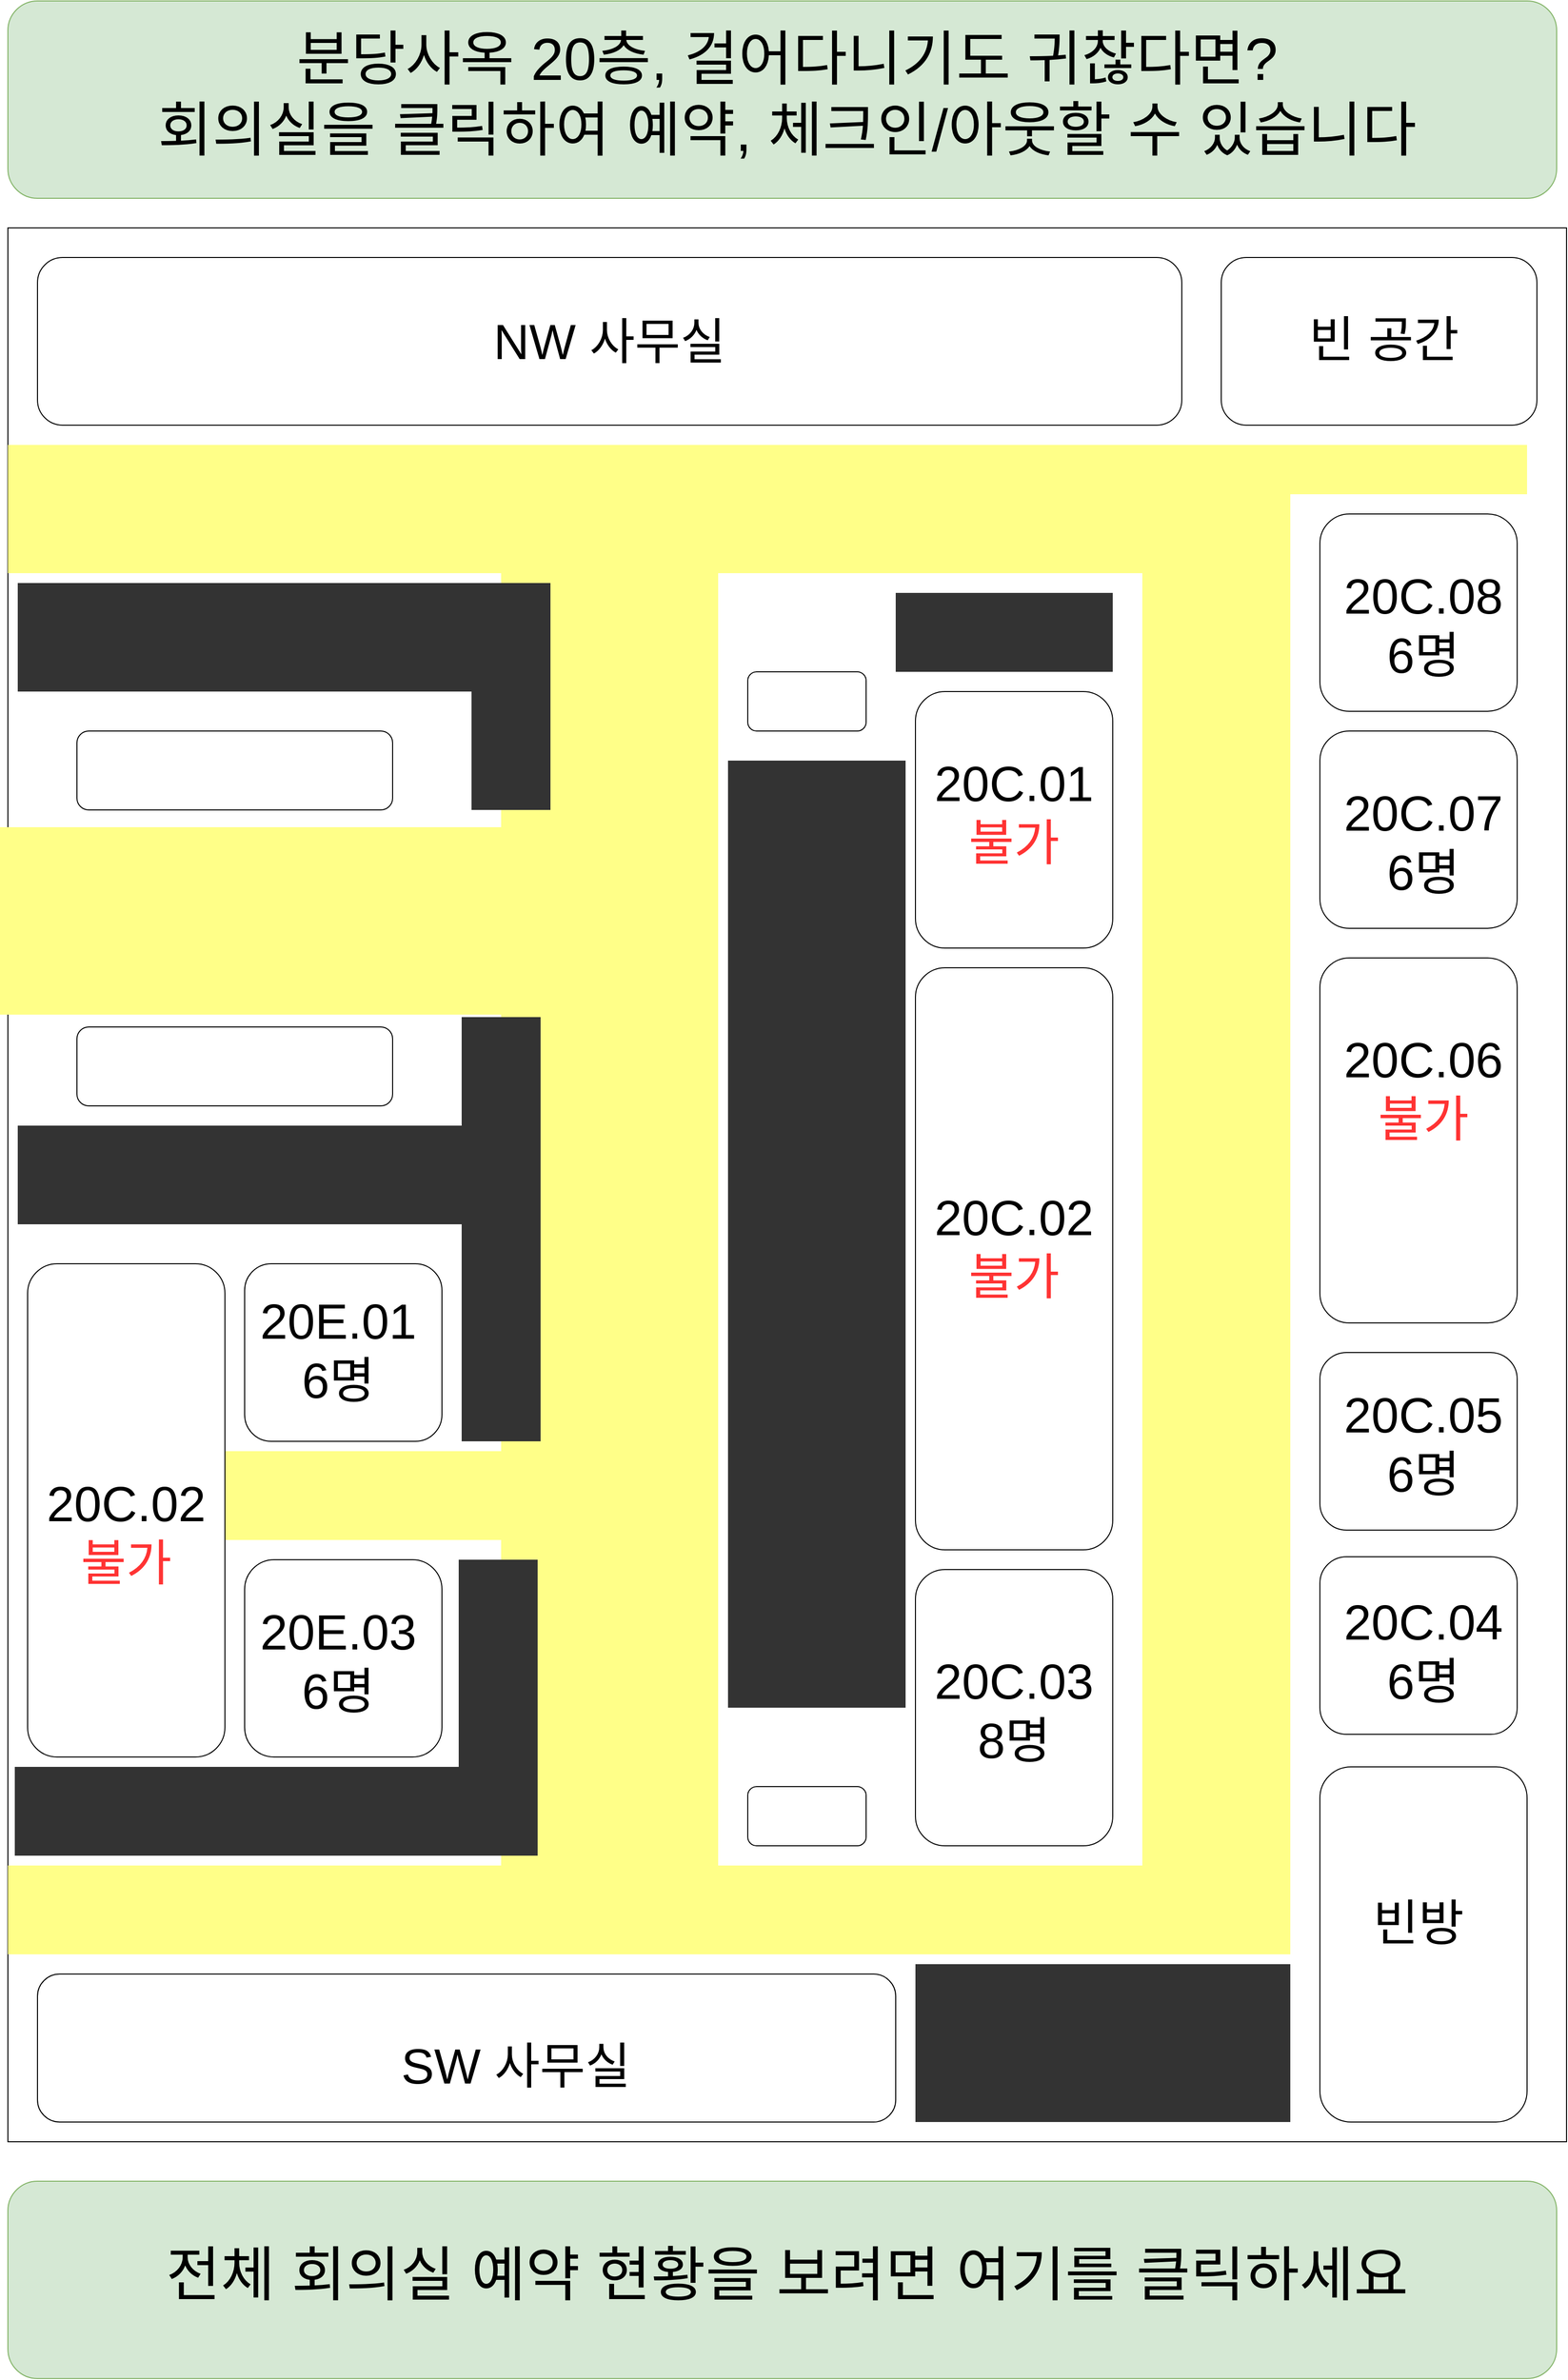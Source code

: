 <mxfile version="13.8.6" type="github">
  <diagram id="YJc4ZtxMsPvknrAtSHdE" name="Page-1">
    <mxGraphModel dx="5267" dy="3687" grid="1" gridSize="10" guides="1" tooltips="1" connect="1" arrows="1" fold="1" page="1" pageScale="1" pageWidth="250" pageHeight="500" math="0" shadow="0">
      <root>
        <mxCell id="0" />
        <mxCell id="1" style="" parent="0" />
        <mxCell id="uCFn8Vz9B8gnMrjZVYG_-15" value="" style="group" vertex="1" connectable="0" parent="1">
          <mxGeometry x="-668" y="-980" width="1588" height="2410" as="geometry" />
        </mxCell>
        <mxCell id="uCFn8Vz9B8gnMrjZVYG_-12" value="" style="rounded=1;whiteSpace=wrap;html=1;fillColor=#d5e8d4;strokeColor=#82b366;" vertex="1" parent="uCFn8Vz9B8gnMrjZVYG_-15">
          <mxGeometry x="8" width="1570" height="200" as="geometry" />
        </mxCell>
        <mxCell id="uCFn8Vz9B8gnMrjZVYG_-11" value="&lt;font style=&quot;font-size: 60px&quot;&gt;분당사옥 20층, 걸어다니기도 귀찮다면?&lt;br&gt;회의실을 클릭하여 예약, 체크인/아웃할 수 있습니다&lt;br&gt;&lt;/font&gt;" style="text;html=1;strokeColor=none;fillColor=none;align=center;verticalAlign=middle;whiteSpace=wrap;rounded=0;" vertex="1" parent="uCFn8Vz9B8gnMrjZVYG_-15">
          <mxGeometry x="18" width="1560" height="190" as="geometry" />
        </mxCell>
        <mxCell id="4CMgBj91cVDcOPhmYYKw-94" value="" style="group;movable=0;resizable=0;rotatable=0;editable=0;deletable=0;cloneable=0;allowArrows=0;" parent="uCFn8Vz9B8gnMrjZVYG_-15" vertex="1" connectable="0">
          <mxGeometry y="190" width="1588" height="1940" as="geometry" />
        </mxCell>
        <mxCell id="4CMgBj91cVDcOPhmYYKw-31" value="" style="rounded=0;whiteSpace=wrap;html=1;resizable=0;rotatable=0;editable=0;deletable=0;cloneable=0;allowArrows=0;" parent="4CMgBj91cVDcOPhmYYKw-94" vertex="1">
          <mxGeometry x="8" y="40" width="1580" height="1940" as="geometry" />
        </mxCell>
        <mxCell id="4CMgBj91cVDcOPhmYYKw-36" value="" style="rounded=0;whiteSpace=wrap;html=1;fillColor=#ffff88;strokeColor=none;resizable=0;rotatable=0;editable=0;deletable=0;cloneable=0;allowArrows=0;" parent="4CMgBj91cVDcOPhmYYKw-94" vertex="1">
          <mxGeometry y="647.5" width="720" height="190" as="geometry" />
        </mxCell>
        <mxCell id="4CMgBj91cVDcOPhmYYKw-3" value="" style="rounded=1;whiteSpace=wrap;html=1;resizable=0;rotatable=0;editable=0;deletable=0;cloneable=0;allowArrows=0;" parent="4CMgBj91cVDcOPhmYYKw-94" vertex="1">
          <mxGeometry x="38" y="1810" width="870" height="150" as="geometry" />
        </mxCell>
        <mxCell id="4CMgBj91cVDcOPhmYYKw-4" value="&lt;font style=&quot;font-size: 50px&quot;&gt;SW 사무실&lt;/font&gt;" style="text;html=1;strokeColor=none;fillColor=none;align=center;verticalAlign=middle;whiteSpace=wrap;rounded=0;resizable=0;rotatable=0;editable=0;deletable=0;cloneable=0;allowArrows=0;" parent="4CMgBj91cVDcOPhmYYKw-94" vertex="1">
          <mxGeometry x="343" y="1860" width="360" height="85" as="geometry" />
        </mxCell>
        <mxCell id="4CMgBj91cVDcOPhmYYKw-8" value="" style="rounded=1;whiteSpace=wrap;html=1;resizable=0;rotatable=0;editable=0;deletable=0;cloneable=0;allowArrows=0;" parent="4CMgBj91cVDcOPhmYYKw-94" vertex="1">
          <mxGeometry x="758" y="1620" width="120" height="60" as="geometry" />
        </mxCell>
        <mxCell id="4CMgBj91cVDcOPhmYYKw-9" value="" style="rounded=1;whiteSpace=wrap;html=1;resizable=0;rotatable=0;editable=0;deletable=0;cloneable=0;allowArrows=0;" parent="4CMgBj91cVDcOPhmYYKw-94" vertex="1">
          <mxGeometry x="928" y="1400" width="200" height="280" as="geometry" />
        </mxCell>
        <mxCell id="4CMgBj91cVDcOPhmYYKw-11" value="" style="rounded=1;whiteSpace=wrap;html=1;resizable=0;rotatable=0;editable=0;deletable=0;cloneable=0;allowArrows=0;" parent="4CMgBj91cVDcOPhmYYKw-94" vertex="1">
          <mxGeometry x="928" y="790" width="200" height="590" as="geometry" />
        </mxCell>
        <mxCell id="4CMgBj91cVDcOPhmYYKw-17" value="" style="rounded=1;whiteSpace=wrap;html=1;resizable=0;rotatable=0;editable=0;deletable=0;cloneable=0;allowArrows=0;" parent="4CMgBj91cVDcOPhmYYKw-94" vertex="1">
          <mxGeometry x="1338" y="1180" width="200" height="180" as="geometry" />
        </mxCell>
        <mxCell id="4CMgBj91cVDcOPhmYYKw-18" value="" style="rounded=1;whiteSpace=wrap;html=1;resizable=0;rotatable=0;editable=0;deletable=0;cloneable=0;allowArrows=0;" parent="4CMgBj91cVDcOPhmYYKw-94" vertex="1">
          <mxGeometry x="1338" y="780" width="200" height="370" as="geometry" />
        </mxCell>
        <mxCell id="4CMgBj91cVDcOPhmYYKw-19" value="" style="rounded=1;whiteSpace=wrap;html=1;resizable=0;rotatable=0;editable=0;deletable=0;cloneable=0;allowArrows=0;" parent="4CMgBj91cVDcOPhmYYKw-94" vertex="1">
          <mxGeometry x="928" y="510" width="200" height="260" as="geometry" />
        </mxCell>
        <mxCell id="4CMgBj91cVDcOPhmYYKw-21" value="" style="rounded=1;whiteSpace=wrap;html=1;resizable=0;rotatable=0;editable=0;deletable=0;cloneable=0;allowArrows=0;" parent="4CMgBj91cVDcOPhmYYKw-94" vertex="1">
          <mxGeometry x="1338" y="330" width="200" height="200" as="geometry" />
        </mxCell>
        <mxCell id="4CMgBj91cVDcOPhmYYKw-22" value="" style="shape=image;verticalLabelPosition=bottom;labelBackgroundColor=#ffffff;verticalAlign=top;aspect=fixed;imageAspect=0;image=https://images-na.ssl-images-amazon.com/images/I/71Y-4B4b40L._AC_SL1500_.jpg;resizable=0;rotatable=0;editable=0;deletable=0;cloneable=0;allowArrows=0;" parent="4CMgBj91cVDcOPhmYYKw-94" vertex="1">
          <mxGeometry x="779.5" y="1560" width="77" height="110" as="geometry" />
        </mxCell>
        <mxCell id="4CMgBj91cVDcOPhmYYKw-30" value="" style="rounded=0;whiteSpace=wrap;html=1;fillColor=#ffff88;strokeColor=none;resizable=0;rotatable=0;editable=0;deletable=0;cloneable=0;allowArrows=0;" parent="4CMgBj91cVDcOPhmYYKw-94" vertex="1">
          <mxGeometry x="8" y="1700" width="1250" height="90" as="geometry" />
        </mxCell>
        <mxCell id="4CMgBj91cVDcOPhmYYKw-32" value="" style="rounded=1;whiteSpace=wrap;html=1;resizable=0;rotatable=0;editable=0;deletable=0;cloneable=0;allowArrows=0;" parent="4CMgBj91cVDcOPhmYYKw-94" vertex="1">
          <mxGeometry x="78" y="850" width="320" height="80" as="geometry" />
        </mxCell>
        <mxCell id="4CMgBj91cVDcOPhmYYKw-33" value="" style="rounded=1;whiteSpace=wrap;html=1;resizable=0;rotatable=0;editable=0;deletable=0;cloneable=0;allowArrows=0;" parent="4CMgBj91cVDcOPhmYYKw-94" vertex="1">
          <mxGeometry x="78" y="550" width="320" height="80" as="geometry" />
        </mxCell>
        <mxCell id="4CMgBj91cVDcOPhmYYKw-35" value="" style="shape=image;verticalLabelPosition=bottom;labelBackgroundColor=#ffffff;verticalAlign=top;aspect=fixed;imageAspect=0;image=https://st2.depositphotos.com/6025596/9459/v/450/depositphotos_94590862-stock-illustration-elevator-icon-lift-symbol.jpg;resizable=0;rotatable=0;editable=0;deletable=0;cloneable=0;allowArrows=0;" parent="4CMgBj91cVDcOPhmYYKw-94" vertex="1">
          <mxGeometry x="158" y="720" width="180" height="180" as="geometry" />
        </mxCell>
        <mxCell id="4CMgBj91cVDcOPhmYYKw-38" value="" style="rounded=0;whiteSpace=wrap;html=1;fillColor=#ffff88;strokeColor=none;resizable=0;rotatable=0;editable=0;deletable=0;cloneable=0;allowArrows=0;" parent="4CMgBj91cVDcOPhmYYKw-94" vertex="1">
          <mxGeometry x="508" y="930" width="220" height="770" as="geometry" />
        </mxCell>
        <mxCell id="4CMgBj91cVDcOPhmYYKw-39" value="" style="rounded=0;whiteSpace=wrap;html=1;fillColor=#ffff88;strokeColor=none;resizable=0;rotatable=0;editable=0;deletable=0;cloneable=0;allowArrows=0;" parent="4CMgBj91cVDcOPhmYYKw-94" vertex="1">
          <mxGeometry x="208" y="1280" width="330" height="90" as="geometry" />
        </mxCell>
        <mxCell id="4CMgBj91cVDcOPhmYYKw-40" value="" style="rounded=1;whiteSpace=wrap;html=1;resizable=0;rotatable=0;editable=0;deletable=0;cloneable=0;allowArrows=0;" parent="4CMgBj91cVDcOPhmYYKw-94" vertex="1">
          <mxGeometry x="38" y="70" width="1160" height="170" as="geometry" />
        </mxCell>
        <mxCell id="4CMgBj91cVDcOPhmYYKw-41" value="&lt;font style=&quot;font-size: 50px&quot;&gt;NW 사무실&lt;/font&gt;" style="text;html=1;strokeColor=none;fillColor=none;align=center;verticalAlign=middle;whiteSpace=wrap;rounded=0;resizable=0;rotatable=0;editable=0;deletable=0;cloneable=0;allowArrows=0;" parent="4CMgBj91cVDcOPhmYYKw-94" vertex="1">
          <mxGeometry x="438" y="112.5" width="360" height="85" as="geometry" />
        </mxCell>
        <mxCell id="4CMgBj91cVDcOPhmYYKw-42" value="" style="rounded=0;whiteSpace=wrap;html=1;fillColor=#ffff88;strokeColor=none;resizable=0;rotatable=0;editable=0;deletable=0;cloneable=0;allowArrows=0;" parent="4CMgBj91cVDcOPhmYYKw-94" vertex="1">
          <mxGeometry x="508" y="350" width="220" height="770" as="geometry" />
        </mxCell>
        <mxCell id="4CMgBj91cVDcOPhmYYKw-43" value="" style="rounded=0;whiteSpace=wrap;html=1;fillColor=#ffff88;strokeColor=none;resizable=0;rotatable=0;editable=0;deletable=0;cloneable=0;allowArrows=0;" parent="4CMgBj91cVDcOPhmYYKw-94" vertex="1">
          <mxGeometry x="8" y="260" width="1220" height="130" as="geometry" />
        </mxCell>
        <mxCell id="4CMgBj91cVDcOPhmYYKw-45" value="" style="rounded=0;whiteSpace=wrap;html=1;fillColor=#ffff88;strokeColor=none;resizable=0;rotatable=0;editable=0;deletable=0;cloneable=0;allowArrows=0;" parent="4CMgBj91cVDcOPhmYYKw-94" vertex="1">
          <mxGeometry x="1158" y="260" width="150" height="1530" as="geometry" />
        </mxCell>
        <mxCell id="4CMgBj91cVDcOPhmYYKw-46" value="" style="rounded=1;whiteSpace=wrap;html=1;resizable=0;rotatable=0;editable=0;deletable=0;cloneable=0;allowArrows=0;" parent="4CMgBj91cVDcOPhmYYKw-94" vertex="1">
          <mxGeometry x="1338" y="1600" width="210" height="360" as="geometry" />
        </mxCell>
        <mxCell id="4CMgBj91cVDcOPhmYYKw-47" value="&lt;span style=&quot;font-size: 50px&quot;&gt;빈방&lt;/span&gt;" style="text;html=1;strokeColor=none;fillColor=none;align=center;verticalAlign=middle;whiteSpace=wrap;rounded=0;resizable=0;rotatable=0;editable=0;deletable=0;cloneable=0;allowArrows=0;" parent="4CMgBj91cVDcOPhmYYKw-94" vertex="1">
          <mxGeometry x="1333" y="1715" width="210" height="85" as="geometry" />
        </mxCell>
        <mxCell id="4CMgBj91cVDcOPhmYYKw-49" value="" style="rounded=1;whiteSpace=wrap;html=1;resizable=0;rotatable=0;editable=0;deletable=0;cloneable=0;allowArrows=0;" parent="4CMgBj91cVDcOPhmYYKw-94" vertex="1">
          <mxGeometry x="1338" y="550" width="200" height="200" as="geometry" />
        </mxCell>
        <mxCell id="4CMgBj91cVDcOPhmYYKw-51" value="" style="rounded=1;whiteSpace=wrap;html=1;resizable=0;rotatable=0;editable=0;deletable=0;cloneable=0;allowArrows=0;" parent="4CMgBj91cVDcOPhmYYKw-94" vertex="1">
          <mxGeometry x="1338" y="1387" width="200" height="180" as="geometry" />
        </mxCell>
        <mxCell id="4CMgBj91cVDcOPhmYYKw-52" value="" style="rounded=0;whiteSpace=wrap;html=1;fontColor=#ffffff;fillColor=#333333;strokeColor=none;resizable=0;rotatable=0;editable=0;deletable=0;cloneable=0;allowArrows=0;" parent="4CMgBj91cVDcOPhmYYKw-94" vertex="1">
          <mxGeometry x="738" y="580" width="180" height="960" as="geometry" />
        </mxCell>
        <mxCell id="4CMgBj91cVDcOPhmYYKw-53" value="" style="rounded=0;whiteSpace=wrap;html=1;fontColor=#ffffff;fillColor=#333333;strokeColor=none;resizable=0;rotatable=0;editable=0;deletable=0;cloneable=0;allowArrows=0;" parent="4CMgBj91cVDcOPhmYYKw-94" vertex="1">
          <mxGeometry x="908" y="410" width="220" height="80" as="geometry" />
        </mxCell>
        <mxCell id="4CMgBj91cVDcOPhmYYKw-54" value="" style="rounded=0;whiteSpace=wrap;html=1;fontColor=#ffffff;fillColor=#333333;strokeColor=none;resizable=0;rotatable=0;editable=0;deletable=0;cloneable=0;allowArrows=0;" parent="4CMgBj91cVDcOPhmYYKw-94" vertex="1">
          <mxGeometry x="928" y="1800" width="380" height="160" as="geometry" />
        </mxCell>
        <mxCell id="4CMgBj91cVDcOPhmYYKw-55" value="" style="rounded=0;whiteSpace=wrap;html=1;fontColor=#ffffff;fillColor=#333333;strokeColor=none;resizable=0;rotatable=0;editable=0;deletable=0;cloneable=0;allowArrows=0;" parent="4CMgBj91cVDcOPhmYYKw-94" vertex="1">
          <mxGeometry x="15" y="1600" width="530" height="90" as="geometry" />
        </mxCell>
        <mxCell id="4CMgBj91cVDcOPhmYYKw-56" value="" style="rounded=0;whiteSpace=wrap;html=1;fontColor=#ffffff;fillColor=#333333;strokeColor=none;resizable=0;rotatable=0;editable=0;deletable=0;cloneable=0;allowArrows=0;" parent="4CMgBj91cVDcOPhmYYKw-94" vertex="1">
          <mxGeometry x="18" y="950" width="530" height="100" as="geometry" />
        </mxCell>
        <mxCell id="4CMgBj91cVDcOPhmYYKw-58" value="" style="rounded=0;whiteSpace=wrap;html=1;fontColor=#ffffff;fillColor=#333333;strokeColor=none;resizable=0;rotatable=0;editable=0;deletable=0;cloneable=0;allowArrows=0;" parent="4CMgBj91cVDcOPhmYYKw-94" vertex="1">
          <mxGeometry x="478" y="510" width="80" height="120" as="geometry" />
        </mxCell>
        <mxCell id="4CMgBj91cVDcOPhmYYKw-59" value="" style="rounded=0;whiteSpace=wrap;html=1;fontColor=#ffffff;fillColor=#333333;strokeColor=none;resizable=0;rotatable=0;editable=0;deletable=0;cloneable=0;allowArrows=0;" parent="4CMgBj91cVDcOPhmYYKw-94" vertex="1">
          <mxGeometry x="468" y="840" width="80" height="120" as="geometry" />
        </mxCell>
        <mxCell id="4CMgBj91cVDcOPhmYYKw-60" value="" style="rounded=0;whiteSpace=wrap;html=1;fontColor=#ffffff;fillColor=#333333;strokeColor=none;resizable=0;rotatable=0;editable=0;deletable=0;cloneable=0;allowArrows=0;" parent="4CMgBj91cVDcOPhmYYKw-94" vertex="1">
          <mxGeometry x="468" y="1040" width="80" height="230" as="geometry" />
        </mxCell>
        <mxCell id="4CMgBj91cVDcOPhmYYKw-61" value="" style="rounded=0;whiteSpace=wrap;html=1;fontColor=#ffffff;fillColor=#333333;strokeColor=none;resizable=0;rotatable=0;editable=0;deletable=0;cloneable=0;allowArrows=0;" parent="4CMgBj91cVDcOPhmYYKw-94" vertex="1">
          <mxGeometry x="465" y="1390" width="80" height="220" as="geometry" />
        </mxCell>
        <UserObject label="&lt;span style=&quot;font-size: 50px&quot;&gt;20C.04&lt;br&gt;6명&lt;br&gt;&lt;/span&gt;" link="https://mkate.kt.com/mKate/etc/EtcController/deepLink.do?menuId=MN20200828090328390&amp;dtlLoc=desturl%3D%2Fqr%2FqrInfo.do%3Fcode%3DR020504" id="4CMgBj91cVDcOPhmYYKw-62">
          <mxCell style="text;html=1;strokeColor=none;fillColor=none;align=center;verticalAlign=middle;whiteSpace=wrap;rounded=0;resizable=0;rotatable=0;editable=0;deletable=0;cloneable=0;allowArrows=0;" parent="4CMgBj91cVDcOPhmYYKw-94" vertex="1">
            <mxGeometry x="1338" y="1440" width="210" height="85" as="geometry" />
          </mxCell>
        </UserObject>
        <UserObject label="&lt;span style=&quot;font-size: 50px&quot;&gt;20C.03&lt;br&gt;8명&lt;br&gt;&lt;/span&gt;" link="https://mkate.kt.com/mKate/etc/EtcController/deepLink.do?menuId=MN20200828090328390&amp;dtlLoc=desturl%3D%2Fqr%2FqrInfo.do%3Fcode%3DR020503" id="4CMgBj91cVDcOPhmYYKw-63">
          <mxCell style="text;html=1;strokeColor=none;fillColor=none;align=center;verticalAlign=middle;whiteSpace=wrap;rounded=0;resizable=0;rotatable=0;editable=0;deletable=0;cloneable=0;allowArrows=0;" parent="4CMgBj91cVDcOPhmYYKw-94" vertex="1">
            <mxGeometry x="923" y="1500" width="210" height="85" as="geometry" />
          </mxCell>
        </UserObject>
        <mxCell id="4CMgBj91cVDcOPhmYYKw-68" value="&lt;span style=&quot;font-size: 50px&quot;&gt;20C.02&lt;br&gt;&lt;font color=&quot;#ff3333&quot;&gt;불가&lt;/font&gt;&lt;br&gt;&lt;/span&gt;" style="text;html=1;strokeColor=none;fillColor=none;align=center;verticalAlign=middle;whiteSpace=wrap;rounded=0;resizable=0;rotatable=0;editable=0;deletable=0;cloneable=0;allowArrows=0;" parent="4CMgBj91cVDcOPhmYYKw-94" vertex="1">
          <mxGeometry x="923" y="1030" width="210" height="85" as="geometry" />
        </mxCell>
        <mxCell id="4CMgBj91cVDcOPhmYYKw-69" value="&lt;span style=&quot;font-size: 50px&quot;&gt;20C.01&lt;br&gt;&lt;font color=&quot;#ff3333&quot;&gt;불가&lt;/font&gt;&lt;br&gt;&lt;/span&gt;" style="text;html=1;strokeColor=none;fillColor=none;align=center;verticalAlign=middle;whiteSpace=wrap;rounded=0;resizable=0;rotatable=0;editable=0;deletable=0;cloneable=0;allowArrows=0;" parent="4CMgBj91cVDcOPhmYYKw-94" vertex="1">
          <mxGeometry x="923" y="590" width="210" height="85" as="geometry" />
        </mxCell>
        <UserObject label="&lt;span style=&quot;font-size: 50px&quot;&gt;20C.05&lt;br&gt;6명&lt;br&gt;&lt;/span&gt;" link="https://mkate.kt.com/mKate/etc/EtcController/deepLink.do?menuId=MN20200828090328390&amp;dtlLoc=desturl%3D%2Fqr%2FqrInfo.do%3Fcode%3DR020505" id="4CMgBj91cVDcOPhmYYKw-71">
          <mxCell style="text;html=1;strokeColor=none;fillColor=none;align=center;verticalAlign=middle;whiteSpace=wrap;rounded=0;resizable=0;rotatable=0;editable=0;deletable=0;cloneable=0;allowArrows=0;" parent="4CMgBj91cVDcOPhmYYKw-94" vertex="1">
            <mxGeometry x="1338" y="1230" width="210" height="85" as="geometry" />
          </mxCell>
        </UserObject>
        <mxCell id="4CMgBj91cVDcOPhmYYKw-72" value="&lt;span style=&quot;font-size: 50px&quot;&gt;20C.06&lt;br&gt;&lt;font color=&quot;#ff3333&quot;&gt;불가&lt;/font&gt;&lt;br&gt;&lt;/span&gt;" style="text;html=1;strokeColor=none;fillColor=none;align=center;verticalAlign=middle;whiteSpace=wrap;rounded=0;resizable=0;rotatable=0;editable=0;deletable=0;cloneable=0;allowArrows=0;" parent="4CMgBj91cVDcOPhmYYKw-94" vertex="1">
          <mxGeometry x="1338" y="870" width="210" height="85" as="geometry" />
        </mxCell>
        <UserObject label="&lt;span style=&quot;font-size: 50px&quot;&gt;20C.07&lt;br&gt;6명&lt;br&gt;&lt;/span&gt;" link="https://mkate.kt.com/mKate/etc/EtcController/deepLink.do?menuId=MN20200828090328390&amp;dtlLoc=desturl%3D%2Fqr%2FqrInfo.do%3Fcode%3DR020515" id="4CMgBj91cVDcOPhmYYKw-73">
          <mxCell style="text;html=1;strokeColor=none;fillColor=none;align=center;verticalAlign=middle;whiteSpace=wrap;rounded=0;resizable=0;rotatable=0;editable=0;deletable=0;cloneable=0;allowArrows=0;" parent="4CMgBj91cVDcOPhmYYKw-94" vertex="1">
            <mxGeometry x="1338" y="620" width="210" height="85" as="geometry" />
          </mxCell>
        </UserObject>
        <UserObject label="&lt;span style=&quot;font-size: 50px&quot;&gt;20C.08&lt;br&gt;6명&lt;br&gt;&lt;/span&gt;" link="https://mkate.kt.com/mKate/etc/EtcController/deepLink.do?menuId=MN20200828090328390&amp;dtlLoc=desturl%3D%2Fqr%2FqrInfo.do%3Fcode%3DR020508" id="4CMgBj91cVDcOPhmYYKw-74">
          <mxCell style="text;html=1;strokeColor=none;fillColor=none;align=center;verticalAlign=middle;whiteSpace=wrap;rounded=0;resizable=0;rotatable=0;editable=0;deletable=0;cloneable=0;allowArrows=0;" parent="4CMgBj91cVDcOPhmYYKw-94" vertex="1">
            <mxGeometry x="1338" y="400" width="210" height="85" as="geometry" />
          </mxCell>
        </UserObject>
        <mxCell id="4CMgBj91cVDcOPhmYYKw-75" value="" style="rounded=1;whiteSpace=wrap;html=1;resizable=0;rotatable=0;editable=0;deletable=0;cloneable=0;allowArrows=0;" parent="4CMgBj91cVDcOPhmYYKw-94" vertex="1">
          <mxGeometry x="28" y="1090" width="200" height="500" as="geometry" />
        </mxCell>
        <mxCell id="4CMgBj91cVDcOPhmYYKw-76" value="" style="rounded=1;whiteSpace=wrap;html=1;resizable=0;rotatable=0;editable=0;deletable=0;cloneable=0;allowArrows=0;" parent="4CMgBj91cVDcOPhmYYKw-94" vertex="1">
          <mxGeometry x="248" y="1090" width="200" height="180" as="geometry" />
        </mxCell>
        <mxCell id="4CMgBj91cVDcOPhmYYKw-77" value="" style="rounded=1;whiteSpace=wrap;html=1;resizable=0;rotatable=0;editable=0;deletable=0;cloneable=0;allowArrows=0;" parent="4CMgBj91cVDcOPhmYYKw-94" vertex="1">
          <mxGeometry x="248" y="1390" width="200" height="200" as="geometry" />
        </mxCell>
        <mxCell id="4CMgBj91cVDcOPhmYYKw-78" value="&lt;span style=&quot;font-size: 50px&quot;&gt;20C.02&lt;br&gt;&lt;font color=&quot;#ff3333&quot;&gt;불가&lt;/font&gt;&lt;br&gt;&lt;/span&gt;" style="text;html=1;strokeColor=none;fillColor=none;align=center;verticalAlign=middle;whiteSpace=wrap;rounded=0;resizable=0;rotatable=0;editable=0;deletable=0;cloneable=0;allowArrows=0;" parent="4CMgBj91cVDcOPhmYYKw-94" vertex="1">
          <mxGeometry x="23" y="1320" width="210" height="85" as="geometry" />
        </mxCell>
        <UserObject label="&lt;span style=&quot;font-size: 50px&quot;&gt;20E.01&lt;br&gt;6명&lt;br&gt;&lt;/span&gt;" link="https://mkate.kt.com/mKate/etc/EtcController/deepLink.do?menuId=MN20200828090328390&amp;dtlLoc=desturl%3D%2Fqr%2FqrInfo.do%3Fcode%3DR020509" id="4CMgBj91cVDcOPhmYYKw-79">
          <mxCell style="text;html=1;strokeColor=none;fillColor=none;align=center;verticalAlign=middle;whiteSpace=wrap;rounded=0;resizable=0;rotatable=0;editable=0;deletable=0;cloneable=0;allowArrows=0;" parent="4CMgBj91cVDcOPhmYYKw-94" vertex="1">
            <mxGeometry x="238" y="1135" width="210" height="85" as="geometry" />
          </mxCell>
        </UserObject>
        <UserObject label="&lt;span style=&quot;font-size: 50px&quot;&gt;20E.03&lt;br&gt;6명&lt;br&gt;&lt;/span&gt;" link="https://mkate.kt.com/mKate/etc/EtcController/deepLink.do?menuId=MN20200828090328390&amp;dtlLoc=desturl%3D%2Fqr%2FqrInfo.do%3Fcode%3DR020511" id="4CMgBj91cVDcOPhmYYKw-80">
          <mxCell style="text;html=1;strokeColor=none;fillColor=none;align=center;verticalAlign=middle;whiteSpace=wrap;rounded=0;resizable=0;rotatable=0;editable=0;deletable=0;cloneable=0;allowArrows=0;" parent="4CMgBj91cVDcOPhmYYKw-94" vertex="1">
            <mxGeometry x="238" y="1450" width="210" height="85" as="geometry" />
          </mxCell>
        </UserObject>
        <mxCell id="4CMgBj91cVDcOPhmYYKw-57" value="" style="rounded=0;whiteSpace=wrap;html=1;fontColor=#ffffff;fillColor=#333333;strokeColor=none;resizable=0;rotatable=0;editable=0;deletable=0;cloneable=0;allowArrows=0;" parent="4CMgBj91cVDcOPhmYYKw-94" vertex="1">
          <mxGeometry x="18" y="400" width="540" height="110" as="geometry" />
        </mxCell>
        <mxCell id="4CMgBj91cVDcOPhmYYKw-82" value="" style="rounded=1;whiteSpace=wrap;html=1;resizable=0;rotatable=0;editable=0;deletable=0;cloneable=0;allowArrows=0;" parent="4CMgBj91cVDcOPhmYYKw-94" vertex="1">
          <mxGeometry x="758" y="490" width="120" height="60" as="geometry" />
        </mxCell>
        <mxCell id="4CMgBj91cVDcOPhmYYKw-84" value="" style="shape=image;verticalLabelPosition=bottom;labelBackgroundColor=#ffffff;verticalAlign=top;aspect=fixed;imageAspect=0;image=https://dijf55il5e0d1.cloudfront.net/images/rr/9/4/7/94788_1000.jpg;resizable=0;rotatable=0;editable=0;deletable=0;cloneable=0;allowArrows=0;" parent="4CMgBj91cVDcOPhmYYKw-94" vertex="1">
          <mxGeometry x="765.5" y="430" width="105" height="105" as="geometry" />
        </mxCell>
        <mxCell id="4CMgBj91cVDcOPhmYYKw-44" value="" style="rounded=1;whiteSpace=wrap;html=1;resizable=0;rotatable=0;editable=0;deletable=0;cloneable=0;allowArrows=0;" parent="4CMgBj91cVDcOPhmYYKw-94" vertex="1">
          <mxGeometry x="1238" y="70" width="320" height="170" as="geometry" />
        </mxCell>
        <mxCell id="4CMgBj91cVDcOPhmYYKw-48" value="&lt;span style=&quot;font-size: 50px&quot;&gt;빈 공간&lt;/span&gt;" style="text;html=1;strokeColor=none;fillColor=none;align=center;verticalAlign=middle;whiteSpace=wrap;rounded=0;resizable=0;rotatable=0;editable=0;deletable=0;cloneable=0;allowArrows=0;" parent="4CMgBj91cVDcOPhmYYKw-94" vertex="1">
          <mxGeometry x="1298" y="110" width="210" height="85" as="geometry" />
        </mxCell>
        <mxCell id="4CMgBj91cVDcOPhmYYKw-90" value="" style="rounded=0;whiteSpace=wrap;html=1;fillColor=#ffff88;strokeColor=none;resizable=0;rotatable=0;editable=0;deletable=0;cloneable=0;allowArrows=0;" parent="4CMgBj91cVDcOPhmYYKw-94" vertex="1">
          <mxGeometry x="328" y="260" width="1220" height="50" as="geometry" />
        </mxCell>
        <mxCell id="4CMgBj91cVDcOPhmYYKw-93" value="" style="shape=image;verticalLabelPosition=bottom;labelBackgroundColor=#ffffff;verticalAlign=top;aspect=fixed;imageAspect=0;image=https://st2.depositphotos.com/6025596/9459/v/450/depositphotos_94590862-stock-illustration-elevator-icon-lift-symbol.jpg;resizable=0;rotatable=0;editable=0;deletable=0;cloneable=0;allowArrows=0;" parent="4CMgBj91cVDcOPhmYYKw-94" vertex="1">
          <mxGeometry x="158" y="430" width="180" height="180" as="geometry" />
        </mxCell>
        <mxCell id="uCFn8Vz9B8gnMrjZVYG_-13" value="" style="rounded=1;whiteSpace=wrap;html=1;fillColor=#d5e8d4;strokeColor=#82b366;" vertex="1" parent="uCFn8Vz9B8gnMrjZVYG_-15">
          <mxGeometry x="8" y="2210" width="1570" height="200" as="geometry" />
        </mxCell>
        <UserObject label="&lt;font style=&quot;font-size: 60px&quot;&gt;전체 회의실 예약 현황을 보려면 여기를 클릭하세요&lt;br&gt;&lt;/font&gt;" link="https://mkate.kt.com/mKate/etc/EtcController/deepLink.do?menuId=MN20200828090328390" id="uCFn8Vz9B8gnMrjZVYG_-14">
          <mxCell style="text;html=1;strokeColor=none;fillColor=none;align=center;verticalAlign=middle;whiteSpace=wrap;rounded=0;" vertex="1" parent="uCFn8Vz9B8gnMrjZVYG_-15">
            <mxGeometry x="18" y="2210" width="1560" height="190" as="geometry" />
          </mxCell>
        </UserObject>
      </root>
    </mxGraphModel>
  </diagram>
</mxfile>
